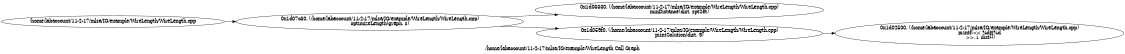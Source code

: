 digraph "/home/labaccount/11-2-17/mlsa/IG/example/WireLength Call Graph" {
	graph [dpi=300
		rankdir=LR
		size="7.5, 10"
		label="/home/labaccount/11-2-17/mlsa/IG/example/WireLength Call Graph"
	];

	Node0x786008475 [shape=oval, label="/home/labaccount/11-2-17/mlsa/IG/example/WireLength/WireLength.cpp"];
	Node0x119173258 [shape=oval, label="0x1d07c30. (/home/labaccount/11-2-17/mlsa/IG/example/WireLength/WireLength.cpp)\noptimizeLength(graph, s)"];
	Node0x786008475 -> Node0x119173258;
	Node0x854500155 [shape=oval, label="0x1d03330. (/home/labaccount/11-2-17/mlsa/IG/example/WireLength/WireLength.cpp)\nminDistance(dist, sptSet)"];
	Node0x119173258 -> Node0x854500155;
	Node0x682911108 [shape=oval, label="0x1d059f0. (/home/labaccount/11-2-17/mlsa/IG/example/WireLength/WireLength.cpp)\nprintSolution(dist, 9)"];
	Node0x119173258 -> Node0x682911108;
	Node0x504300651 [shape=oval, label="0x1d02500. (/home/labaccount/11-2-17/mlsa/IG/example/WireLength/WireLength.cpp)\nprintf(<< %d\t\t%d\n >>, i, dist[])"];
	Node0x682911108 -> Node0x504300651;
}